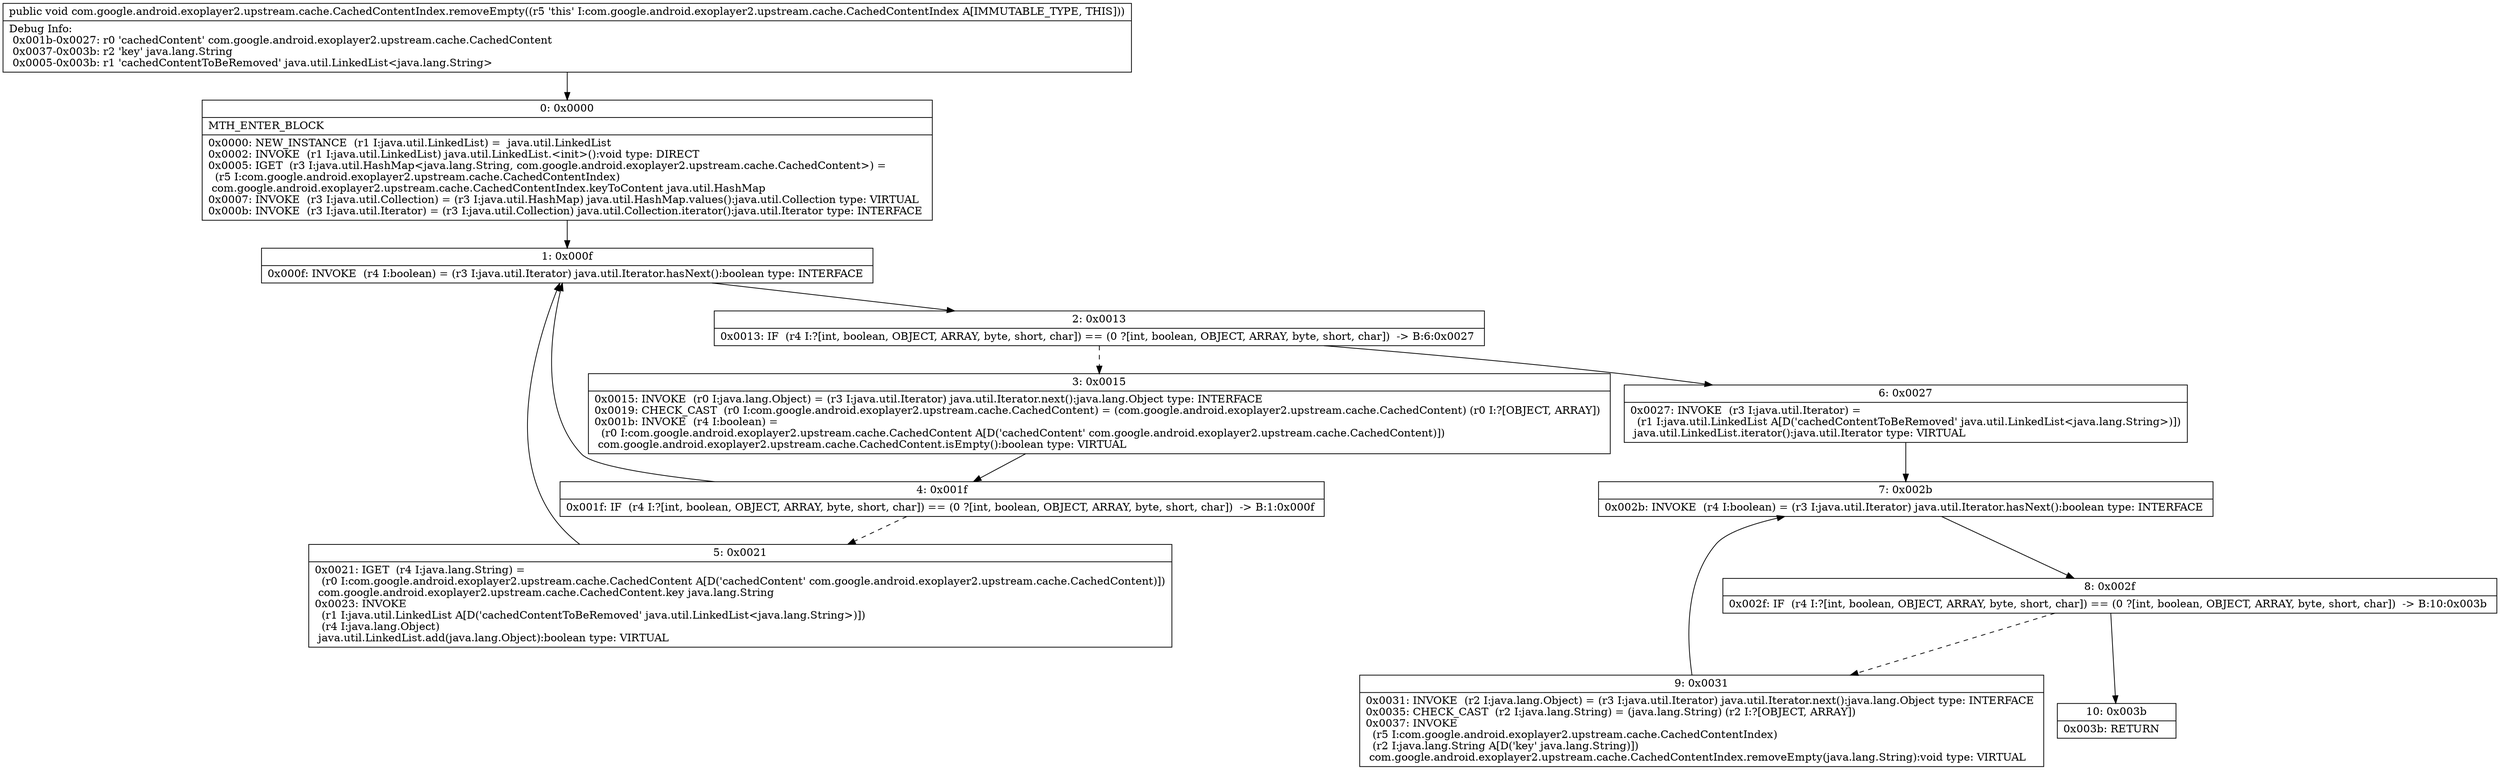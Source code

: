 digraph "CFG forcom.google.android.exoplayer2.upstream.cache.CachedContentIndex.removeEmpty()V" {
Node_0 [shape=record,label="{0\:\ 0x0000|MTH_ENTER_BLOCK\l|0x0000: NEW_INSTANCE  (r1 I:java.util.LinkedList) =  java.util.LinkedList \l0x0002: INVOKE  (r1 I:java.util.LinkedList) java.util.LinkedList.\<init\>():void type: DIRECT \l0x0005: IGET  (r3 I:java.util.HashMap\<java.lang.String, com.google.android.exoplayer2.upstream.cache.CachedContent\>) = \l  (r5 I:com.google.android.exoplayer2.upstream.cache.CachedContentIndex)\l com.google.android.exoplayer2.upstream.cache.CachedContentIndex.keyToContent java.util.HashMap \l0x0007: INVOKE  (r3 I:java.util.Collection) = (r3 I:java.util.HashMap) java.util.HashMap.values():java.util.Collection type: VIRTUAL \l0x000b: INVOKE  (r3 I:java.util.Iterator) = (r3 I:java.util.Collection) java.util.Collection.iterator():java.util.Iterator type: INTERFACE \l}"];
Node_1 [shape=record,label="{1\:\ 0x000f|0x000f: INVOKE  (r4 I:boolean) = (r3 I:java.util.Iterator) java.util.Iterator.hasNext():boolean type: INTERFACE \l}"];
Node_2 [shape=record,label="{2\:\ 0x0013|0x0013: IF  (r4 I:?[int, boolean, OBJECT, ARRAY, byte, short, char]) == (0 ?[int, boolean, OBJECT, ARRAY, byte, short, char])  \-\> B:6:0x0027 \l}"];
Node_3 [shape=record,label="{3\:\ 0x0015|0x0015: INVOKE  (r0 I:java.lang.Object) = (r3 I:java.util.Iterator) java.util.Iterator.next():java.lang.Object type: INTERFACE \l0x0019: CHECK_CAST  (r0 I:com.google.android.exoplayer2.upstream.cache.CachedContent) = (com.google.android.exoplayer2.upstream.cache.CachedContent) (r0 I:?[OBJECT, ARRAY]) \l0x001b: INVOKE  (r4 I:boolean) = \l  (r0 I:com.google.android.exoplayer2.upstream.cache.CachedContent A[D('cachedContent' com.google.android.exoplayer2.upstream.cache.CachedContent)])\l com.google.android.exoplayer2.upstream.cache.CachedContent.isEmpty():boolean type: VIRTUAL \l}"];
Node_4 [shape=record,label="{4\:\ 0x001f|0x001f: IF  (r4 I:?[int, boolean, OBJECT, ARRAY, byte, short, char]) == (0 ?[int, boolean, OBJECT, ARRAY, byte, short, char])  \-\> B:1:0x000f \l}"];
Node_5 [shape=record,label="{5\:\ 0x0021|0x0021: IGET  (r4 I:java.lang.String) = \l  (r0 I:com.google.android.exoplayer2.upstream.cache.CachedContent A[D('cachedContent' com.google.android.exoplayer2.upstream.cache.CachedContent)])\l com.google.android.exoplayer2.upstream.cache.CachedContent.key java.lang.String \l0x0023: INVOKE  \l  (r1 I:java.util.LinkedList A[D('cachedContentToBeRemoved' java.util.LinkedList\<java.lang.String\>)])\l  (r4 I:java.lang.Object)\l java.util.LinkedList.add(java.lang.Object):boolean type: VIRTUAL \l}"];
Node_6 [shape=record,label="{6\:\ 0x0027|0x0027: INVOKE  (r3 I:java.util.Iterator) = \l  (r1 I:java.util.LinkedList A[D('cachedContentToBeRemoved' java.util.LinkedList\<java.lang.String\>)])\l java.util.LinkedList.iterator():java.util.Iterator type: VIRTUAL \l}"];
Node_7 [shape=record,label="{7\:\ 0x002b|0x002b: INVOKE  (r4 I:boolean) = (r3 I:java.util.Iterator) java.util.Iterator.hasNext():boolean type: INTERFACE \l}"];
Node_8 [shape=record,label="{8\:\ 0x002f|0x002f: IF  (r4 I:?[int, boolean, OBJECT, ARRAY, byte, short, char]) == (0 ?[int, boolean, OBJECT, ARRAY, byte, short, char])  \-\> B:10:0x003b \l}"];
Node_9 [shape=record,label="{9\:\ 0x0031|0x0031: INVOKE  (r2 I:java.lang.Object) = (r3 I:java.util.Iterator) java.util.Iterator.next():java.lang.Object type: INTERFACE \l0x0035: CHECK_CAST  (r2 I:java.lang.String) = (java.lang.String) (r2 I:?[OBJECT, ARRAY]) \l0x0037: INVOKE  \l  (r5 I:com.google.android.exoplayer2.upstream.cache.CachedContentIndex)\l  (r2 I:java.lang.String A[D('key' java.lang.String)])\l com.google.android.exoplayer2.upstream.cache.CachedContentIndex.removeEmpty(java.lang.String):void type: VIRTUAL \l}"];
Node_10 [shape=record,label="{10\:\ 0x003b|0x003b: RETURN   \l}"];
MethodNode[shape=record,label="{public void com.google.android.exoplayer2.upstream.cache.CachedContentIndex.removeEmpty((r5 'this' I:com.google.android.exoplayer2.upstream.cache.CachedContentIndex A[IMMUTABLE_TYPE, THIS]))  | Debug Info:\l  0x001b\-0x0027: r0 'cachedContent' com.google.android.exoplayer2.upstream.cache.CachedContent\l  0x0037\-0x003b: r2 'key' java.lang.String\l  0x0005\-0x003b: r1 'cachedContentToBeRemoved' java.util.LinkedList\<java.lang.String\>\l}"];
MethodNode -> Node_0;
Node_0 -> Node_1;
Node_1 -> Node_2;
Node_2 -> Node_3[style=dashed];
Node_2 -> Node_6;
Node_3 -> Node_4;
Node_4 -> Node_1;
Node_4 -> Node_5[style=dashed];
Node_5 -> Node_1;
Node_6 -> Node_7;
Node_7 -> Node_8;
Node_8 -> Node_9[style=dashed];
Node_8 -> Node_10;
Node_9 -> Node_7;
}

